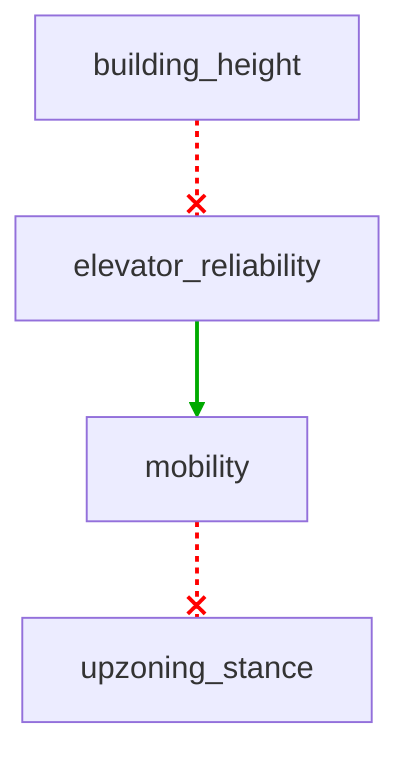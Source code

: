 flowchart TD
    n1[building_height]
    n2[elevator_reliability]
    n3[mobility]
    n4[upzoning_stance]
    n1 --x n2
    n2 --> n3
    n3 --x n4
    linkStyle 0 stroke:#FF0000,stroke-dasharray:3,stroke-width:2px
    linkStyle 1 stroke:#00AA00,stroke-width:2px
    linkStyle 2 stroke:#FF0000,stroke-dasharray:3,stroke-width:2px